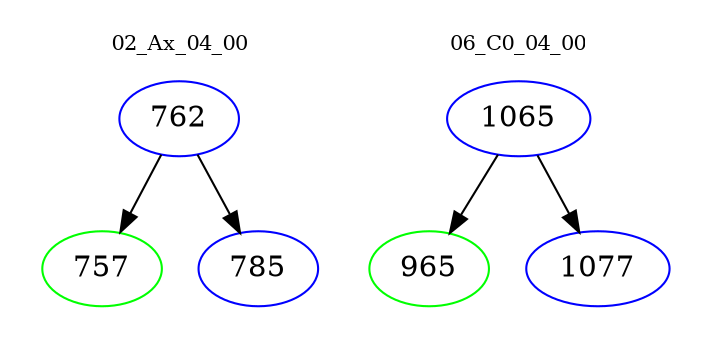 digraph{
subgraph cluster_0 {
color = white
label = "02_Ax_04_00";
fontsize=10;
T0_762 [label="762", color="blue"]
T0_762 -> T0_757 [color="black"]
T0_757 [label="757", color="green"]
T0_762 -> T0_785 [color="black"]
T0_785 [label="785", color="blue"]
}
subgraph cluster_1 {
color = white
label = "06_C0_04_00";
fontsize=10;
T1_1065 [label="1065", color="blue"]
T1_1065 -> T1_965 [color="black"]
T1_965 [label="965", color="green"]
T1_1065 -> T1_1077 [color="black"]
T1_1077 [label="1077", color="blue"]
}
}
